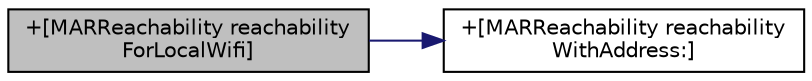 digraph "+[MARReachability reachabilityForLocalWifi]"
{
  edge [fontname="Helvetica",fontsize="10",labelfontname="Helvetica",labelfontsize="10"];
  node [fontname="Helvetica",fontsize="10",shape=record];
  rankdir="LR";
  Node18 [label="+[MARReachability reachability\lForLocalWifi]",height=0.2,width=0.4,color="black", fillcolor="grey75", style="filled", fontcolor="black"];
  Node18 -> Node19 [color="midnightblue",fontsize="10",style="solid",fontname="Helvetica"];
  Node19 [label="+[MARReachability reachability\lWithAddress:]",height=0.2,width=0.4,color="black", fillcolor="white", style="filled",URL="$interface_m_a_r_reachability.html#abf53893fed79ab36e7e1d439a7763226"];
}
